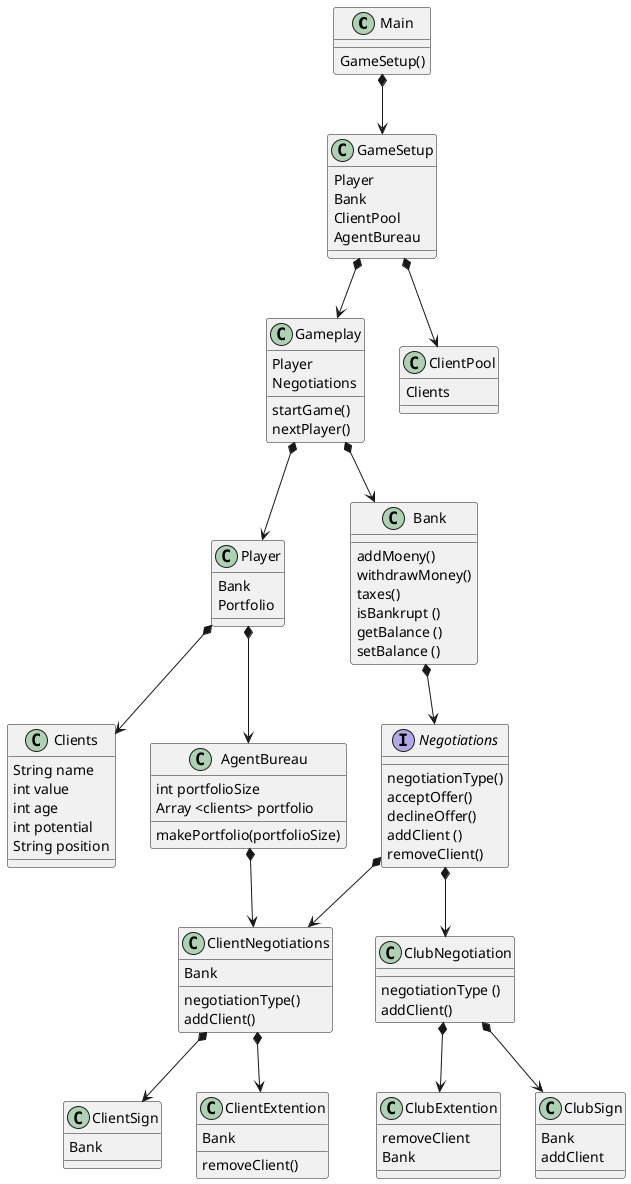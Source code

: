 @startuml
'https://plantuml.com/class-diagram

Main *--> GameSetup
GameSetup *--> Gameplay
GameSetup *--> ClientPool
Gameplay *--> Player
Gameplay *--> Bank
Bank *--> Negotiations
Negotiations *--> ClientNegotiations
Negotiations *--> ClubNegotiation
ClientNegotiations *--> ClientSign
ClientNegotiations *--> ClientExtention
ClubNegotiation *--> ClubExtention
ClubNegotiation *--> ClubSign
Player *--> Clients
Player *--> AgentBureau
AgentBureau *--> ClientNegotiations

class Main {
GameSetup()
}

class GameSetup{
Player
Bank
ClientPool
AgentBureau
}

class Gameplay {
Player
Negotiations
startGame()
nextPlayer()
}
class Player {
Bank
Portfolio
}

class ClientPool {
Clients
}


interface Negotiations{
negotiationType()
acceptOffer()
declineOffer()
addClient ()
removeClient()
}

class ClientNegotiations{
negotiationType()
addClient()
Bank

}
class ClubNegotiation{
negotiationType ()
addClient()

}
class Bank{
addMoeny()
withdrawMoney()
taxes()
isBankrupt ()
getBalance ()
setBalance ()
}

class Clients{
String name
int value
int age
int potential
String position

}

class AgentBureau{
int portfolioSize
Array <clients> portfolio
makePortfolio(portfolioSize)


}
class ClientSign{
Bank
}

class ClientExtention{
Bank
removeClient()
}

class ClubSign{
Bank
addClient
}

class ClubExtention{
removeClient
Bank
}









@enduml